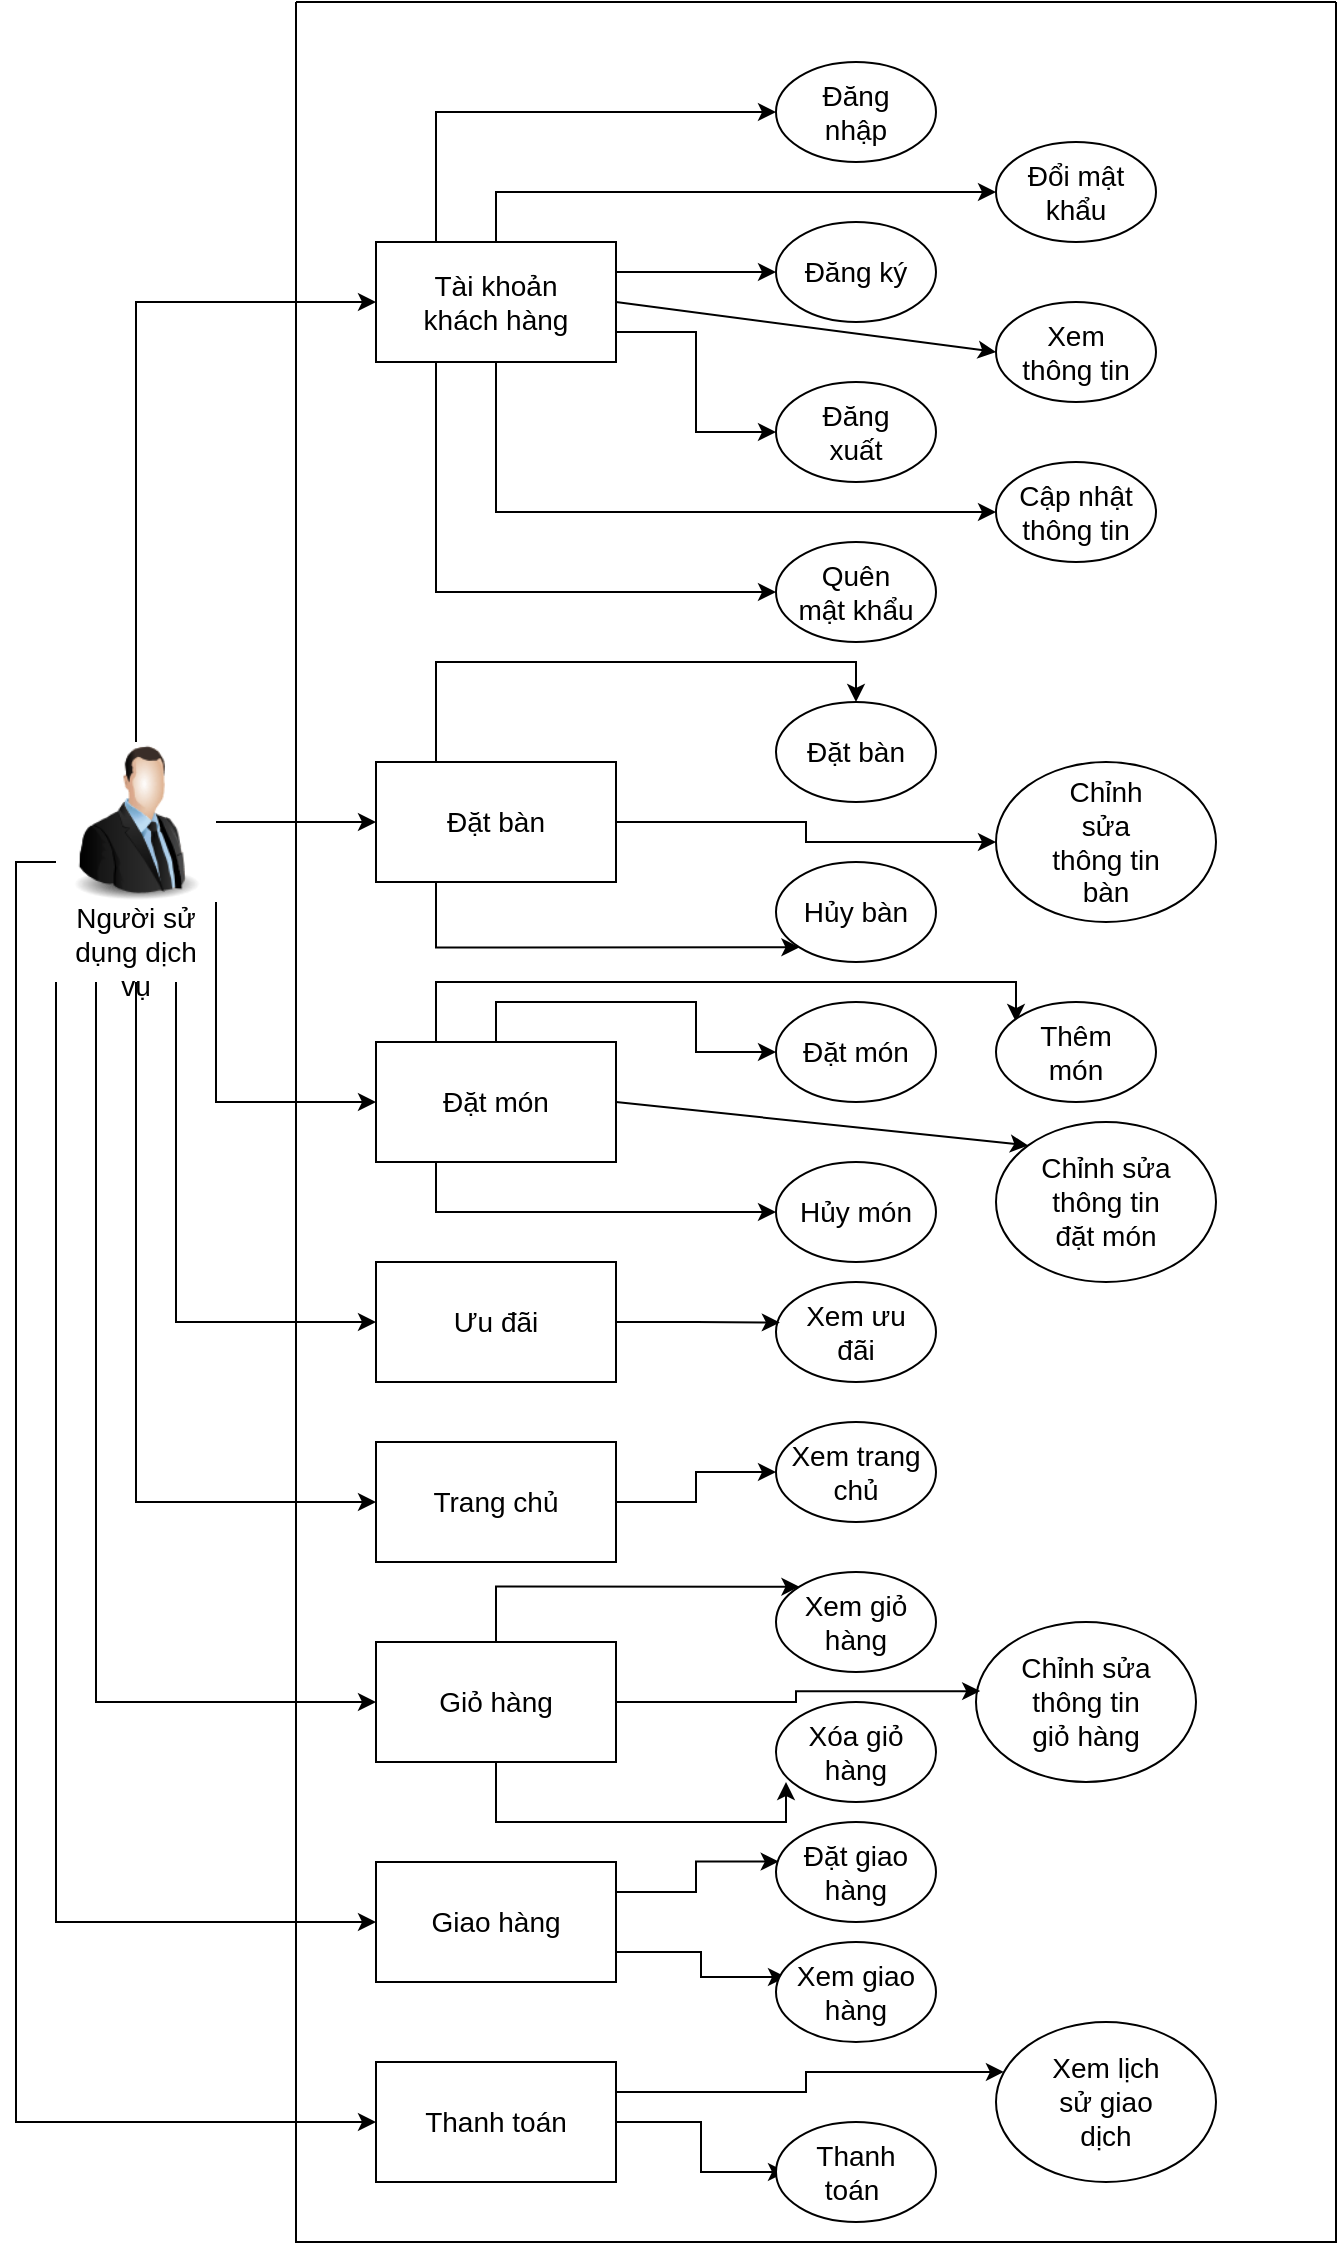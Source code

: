 <mxfile version="24.5.2" type="github">
  <diagram name="Page-1" id="KcnR14Uo1aOVWWtQjvTl">
    <mxGraphModel dx="3056" dy="2300" grid="1" gridSize="10" guides="1" tooltips="1" connect="1" arrows="1" fold="1" page="1" pageScale="1" pageWidth="850" pageHeight="1100" math="0" shadow="0">
      <root>
        <mxCell id="0" />
        <mxCell id="1" parent="0" />
        <mxCell id="R3i-ozcVEFBaGl5ib2at-175" style="edgeStyle=orthogonalEdgeStyle;rounded=0;orthogonalLoop=1;jettySize=auto;html=1;exitX=0.5;exitY=0;exitDx=0;exitDy=0;entryX=0;entryY=0.5;entryDx=0;entryDy=0;" edge="1" parent="1" source="R3i-ozcVEFBaGl5ib2at-1" target="R3i-ozcVEFBaGl5ib2at-4">
          <mxGeometry relative="1" as="geometry" />
        </mxCell>
        <mxCell id="R3i-ozcVEFBaGl5ib2at-176" style="edgeStyle=orthogonalEdgeStyle;rounded=0;orthogonalLoop=1;jettySize=auto;html=1;exitX=1;exitY=0.5;exitDx=0;exitDy=0;entryX=0;entryY=0.5;entryDx=0;entryDy=0;" edge="1" parent="1" source="R3i-ozcVEFBaGl5ib2at-1" target="R3i-ozcVEFBaGl5ib2at-27">
          <mxGeometry relative="1" as="geometry" />
        </mxCell>
        <mxCell id="R3i-ozcVEFBaGl5ib2at-177" style="edgeStyle=orthogonalEdgeStyle;rounded=0;orthogonalLoop=1;jettySize=auto;html=1;exitX=1;exitY=1;exitDx=0;exitDy=0;entryX=0;entryY=0.5;entryDx=0;entryDy=0;" edge="1" parent="1" source="R3i-ozcVEFBaGl5ib2at-1" target="R3i-ozcVEFBaGl5ib2at-55">
          <mxGeometry relative="1" as="geometry" />
        </mxCell>
        <mxCell id="R3i-ozcVEFBaGl5ib2at-182" style="edgeStyle=orthogonalEdgeStyle;rounded=0;orthogonalLoop=1;jettySize=auto;html=1;exitX=0;exitY=0.75;exitDx=0;exitDy=0;entryX=0;entryY=0.5;entryDx=0;entryDy=0;" edge="1" parent="1" source="R3i-ozcVEFBaGl5ib2at-1" target="R3i-ozcVEFBaGl5ib2at-60">
          <mxGeometry relative="1" as="geometry" />
        </mxCell>
        <mxCell id="R3i-ozcVEFBaGl5ib2at-1" value="" style="image;html=1;image=img/lib/clip_art/people/Suit_Man_128x128.png" vertex="1" parent="1">
          <mxGeometry y="320" width="80" height="80" as="geometry" />
        </mxCell>
        <mxCell id="R3i-ozcVEFBaGl5ib2at-178" style="edgeStyle=orthogonalEdgeStyle;rounded=0;orthogonalLoop=1;jettySize=auto;html=1;exitX=0.75;exitY=1;exitDx=0;exitDy=0;entryX=0;entryY=0.5;entryDx=0;entryDy=0;" edge="1" parent="1" source="R3i-ozcVEFBaGl5ib2at-2" target="R3i-ozcVEFBaGl5ib2at-56">
          <mxGeometry relative="1" as="geometry" />
        </mxCell>
        <mxCell id="R3i-ozcVEFBaGl5ib2at-179" style="edgeStyle=orthogonalEdgeStyle;rounded=0;orthogonalLoop=1;jettySize=auto;html=1;exitX=0.5;exitY=1;exitDx=0;exitDy=0;entryX=0;entryY=0.5;entryDx=0;entryDy=0;" edge="1" parent="1" source="R3i-ozcVEFBaGl5ib2at-2" target="R3i-ozcVEFBaGl5ib2at-57">
          <mxGeometry relative="1" as="geometry" />
        </mxCell>
        <mxCell id="R3i-ozcVEFBaGl5ib2at-180" style="edgeStyle=orthogonalEdgeStyle;rounded=0;orthogonalLoop=1;jettySize=auto;html=1;exitX=0.25;exitY=1;exitDx=0;exitDy=0;entryX=0;entryY=0.5;entryDx=0;entryDy=0;" edge="1" parent="1" source="R3i-ozcVEFBaGl5ib2at-2" target="R3i-ozcVEFBaGl5ib2at-58">
          <mxGeometry relative="1" as="geometry" />
        </mxCell>
        <mxCell id="R3i-ozcVEFBaGl5ib2at-181" style="edgeStyle=orthogonalEdgeStyle;rounded=0;orthogonalLoop=1;jettySize=auto;html=1;exitX=0;exitY=1;exitDx=0;exitDy=0;entryX=0;entryY=0.5;entryDx=0;entryDy=0;" edge="1" parent="1" source="R3i-ozcVEFBaGl5ib2at-2" target="R3i-ozcVEFBaGl5ib2at-59">
          <mxGeometry relative="1" as="geometry" />
        </mxCell>
        <mxCell id="R3i-ozcVEFBaGl5ib2at-2" value="&lt;font style=&quot;font-size: 14px;&quot;&gt;Người sử dụng dịch vụ&lt;/font&gt;" style="text;html=1;align=center;verticalAlign=middle;whiteSpace=wrap;rounded=0;" vertex="1" parent="1">
          <mxGeometry y="410" width="80" height="30" as="geometry" />
        </mxCell>
        <mxCell id="R3i-ozcVEFBaGl5ib2at-22" value="" style="swimlane;startSize=0;labelBackgroundColor=none;" vertex="1" parent="1">
          <mxGeometry x="120" y="-50" width="520" height="1120" as="geometry" />
        </mxCell>
        <mxCell id="R3i-ozcVEFBaGl5ib2at-77" style="edgeStyle=orthogonalEdgeStyle;rounded=0;orthogonalLoop=1;jettySize=auto;html=1;exitX=0.25;exitY=0;exitDx=0;exitDy=0;entryX=0;entryY=0.5;entryDx=0;entryDy=0;" edge="1" parent="R3i-ozcVEFBaGl5ib2at-22" source="R3i-ozcVEFBaGl5ib2at-4" target="R3i-ozcVEFBaGl5ib2at-6">
          <mxGeometry relative="1" as="geometry" />
        </mxCell>
        <mxCell id="R3i-ozcVEFBaGl5ib2at-78" style="edgeStyle=orthogonalEdgeStyle;rounded=0;orthogonalLoop=1;jettySize=auto;html=1;exitX=0.25;exitY=1;exitDx=0;exitDy=0;entryX=0;entryY=0.5;entryDx=0;entryDy=0;" edge="1" parent="R3i-ozcVEFBaGl5ib2at-22" source="R3i-ozcVEFBaGl5ib2at-4" target="R3i-ozcVEFBaGl5ib2at-9">
          <mxGeometry relative="1" as="geometry" />
        </mxCell>
        <mxCell id="R3i-ozcVEFBaGl5ib2at-80" style="edgeStyle=orthogonalEdgeStyle;rounded=0;orthogonalLoop=1;jettySize=auto;html=1;exitX=0.5;exitY=1;exitDx=0;exitDy=0;entryX=0;entryY=0.5;entryDx=0;entryDy=0;" edge="1" parent="R3i-ozcVEFBaGl5ib2at-22" source="R3i-ozcVEFBaGl5ib2at-4" target="R3i-ozcVEFBaGl5ib2at-11">
          <mxGeometry relative="1" as="geometry" />
        </mxCell>
        <mxCell id="R3i-ozcVEFBaGl5ib2at-81" style="edgeStyle=orthogonalEdgeStyle;rounded=0;orthogonalLoop=1;jettySize=auto;html=1;exitX=0.5;exitY=0;exitDx=0;exitDy=0;entryX=0;entryY=0.5;entryDx=0;entryDy=0;" edge="1" parent="R3i-ozcVEFBaGl5ib2at-22" source="R3i-ozcVEFBaGl5ib2at-4" target="R3i-ozcVEFBaGl5ib2at-10">
          <mxGeometry relative="1" as="geometry" />
        </mxCell>
        <mxCell id="R3i-ozcVEFBaGl5ib2at-84" style="edgeStyle=orthogonalEdgeStyle;rounded=0;orthogonalLoop=1;jettySize=auto;html=1;exitX=1;exitY=0.25;exitDx=0;exitDy=0;entryX=0;entryY=0.5;entryDx=0;entryDy=0;" edge="1" parent="R3i-ozcVEFBaGl5ib2at-22" source="R3i-ozcVEFBaGl5ib2at-4" target="R3i-ozcVEFBaGl5ib2at-8">
          <mxGeometry relative="1" as="geometry" />
        </mxCell>
        <mxCell id="R3i-ozcVEFBaGl5ib2at-85" style="edgeStyle=orthogonalEdgeStyle;rounded=0;orthogonalLoop=1;jettySize=auto;html=1;exitX=1;exitY=0.75;exitDx=0;exitDy=0;entryX=0;entryY=0.5;entryDx=0;entryDy=0;" edge="1" parent="R3i-ozcVEFBaGl5ib2at-22" source="R3i-ozcVEFBaGl5ib2at-4" target="R3i-ozcVEFBaGl5ib2at-12">
          <mxGeometry relative="1" as="geometry" />
        </mxCell>
        <mxCell id="R3i-ozcVEFBaGl5ib2at-4" value="" style="rounded=0;whiteSpace=wrap;html=1;" vertex="1" parent="R3i-ozcVEFBaGl5ib2at-22">
          <mxGeometry x="40" y="120" width="120" height="60" as="geometry" />
        </mxCell>
        <mxCell id="R3i-ozcVEFBaGl5ib2at-6" value="" style="ellipse;whiteSpace=wrap;html=1;" vertex="1" parent="R3i-ozcVEFBaGl5ib2at-22">
          <mxGeometry x="240" y="30" width="80" height="50" as="geometry" />
        </mxCell>
        <mxCell id="R3i-ozcVEFBaGl5ib2at-8" value="" style="ellipse;whiteSpace=wrap;html=1;" vertex="1" parent="R3i-ozcVEFBaGl5ib2at-22">
          <mxGeometry x="240" y="110" width="80" height="50" as="geometry" />
        </mxCell>
        <mxCell id="R3i-ozcVEFBaGl5ib2at-9" value="" style="ellipse;whiteSpace=wrap;html=1;" vertex="1" parent="R3i-ozcVEFBaGl5ib2at-22">
          <mxGeometry x="240" y="270" width="80" height="50" as="geometry" />
        </mxCell>
        <mxCell id="R3i-ozcVEFBaGl5ib2at-10" value="" style="ellipse;whiteSpace=wrap;html=1;" vertex="1" parent="R3i-ozcVEFBaGl5ib2at-22">
          <mxGeometry x="350" y="70" width="80" height="50" as="geometry" />
        </mxCell>
        <mxCell id="R3i-ozcVEFBaGl5ib2at-11" value="" style="ellipse;whiteSpace=wrap;html=1;" vertex="1" parent="R3i-ozcVEFBaGl5ib2at-22">
          <mxGeometry x="350" y="230" width="80" height="50" as="geometry" />
        </mxCell>
        <mxCell id="R3i-ozcVEFBaGl5ib2at-12" value="" style="ellipse;whiteSpace=wrap;html=1;" vertex="1" parent="R3i-ozcVEFBaGl5ib2at-22">
          <mxGeometry x="240" y="190" width="80" height="50" as="geometry" />
        </mxCell>
        <mxCell id="R3i-ozcVEFBaGl5ib2at-13" value="" style="ellipse;whiteSpace=wrap;html=1;" vertex="1" parent="R3i-ozcVEFBaGl5ib2at-22">
          <mxGeometry x="350" y="150" width="80" height="50" as="geometry" />
        </mxCell>
        <mxCell id="R3i-ozcVEFBaGl5ib2at-15" value="Quên mật khẩu" style="text;html=1;align=center;verticalAlign=middle;whiteSpace=wrap;rounded=0;fontSize=14;" vertex="1" parent="R3i-ozcVEFBaGl5ib2at-22">
          <mxGeometry x="250" y="280" width="60" height="30" as="geometry" />
        </mxCell>
        <mxCell id="R3i-ozcVEFBaGl5ib2at-16" value="Đăng ký" style="text;html=1;align=center;verticalAlign=middle;whiteSpace=wrap;rounded=0;fontSize=14;" vertex="1" parent="R3i-ozcVEFBaGl5ib2at-22">
          <mxGeometry x="250" y="120" width="60" height="30" as="geometry" />
        </mxCell>
        <mxCell id="R3i-ozcVEFBaGl5ib2at-17" value="Đăng xuất" style="text;html=1;align=center;verticalAlign=middle;whiteSpace=wrap;rounded=0;fontSize=14;" vertex="1" parent="R3i-ozcVEFBaGl5ib2at-22">
          <mxGeometry x="250" y="200" width="60" height="30" as="geometry" />
        </mxCell>
        <mxCell id="R3i-ozcVEFBaGl5ib2at-18" value="Xem thông tin" style="text;html=1;align=center;verticalAlign=middle;whiteSpace=wrap;rounded=0;fontSize=14;" vertex="1" parent="R3i-ozcVEFBaGl5ib2at-22">
          <mxGeometry x="360" y="160" width="60" height="30" as="geometry" />
        </mxCell>
        <mxCell id="R3i-ozcVEFBaGl5ib2at-19" value="Cập nhật thông tin" style="text;html=1;align=center;verticalAlign=middle;whiteSpace=wrap;rounded=0;fontSize=14;" vertex="1" parent="R3i-ozcVEFBaGl5ib2at-22">
          <mxGeometry x="360" y="240" width="60" height="30" as="geometry" />
        </mxCell>
        <mxCell id="R3i-ozcVEFBaGl5ib2at-20" value="Đổi mật khẩu" style="text;html=1;align=center;verticalAlign=middle;whiteSpace=wrap;rounded=0;fontSize=14;" vertex="1" parent="R3i-ozcVEFBaGl5ib2at-22">
          <mxGeometry x="360" y="80" width="60" height="30" as="geometry" />
        </mxCell>
        <mxCell id="R3i-ozcVEFBaGl5ib2at-25" value="&lt;font style=&quot;font-size: 14px;&quot;&gt;Đăng nhập&lt;/font&gt;" style="text;html=1;align=center;verticalAlign=middle;whiteSpace=wrap;rounded=0;" vertex="1" parent="R3i-ozcVEFBaGl5ib2at-22">
          <mxGeometry x="250" y="40" width="60" height="30" as="geometry" />
        </mxCell>
        <mxCell id="R3i-ozcVEFBaGl5ib2at-24" value="&lt;font style=&quot;font-size: 14px;&quot;&gt;Tài khoản khách hàng&lt;/font&gt;" style="text;html=1;align=center;verticalAlign=middle;whiteSpace=wrap;rounded=0;" vertex="1" parent="R3i-ozcVEFBaGl5ib2at-22">
          <mxGeometry x="60" y="135" width="80" height="30" as="geometry" />
        </mxCell>
        <mxCell id="R3i-ozcVEFBaGl5ib2at-93" style="edgeStyle=orthogonalEdgeStyle;rounded=0;orthogonalLoop=1;jettySize=auto;html=1;exitX=0.25;exitY=0;exitDx=0;exitDy=0;entryX=0.5;entryY=0;entryDx=0;entryDy=0;" edge="1" parent="R3i-ozcVEFBaGl5ib2at-22" source="R3i-ozcVEFBaGl5ib2at-27" target="R3i-ozcVEFBaGl5ib2at-49">
          <mxGeometry relative="1" as="geometry" />
        </mxCell>
        <mxCell id="R3i-ozcVEFBaGl5ib2at-94" style="edgeStyle=orthogonalEdgeStyle;rounded=0;orthogonalLoop=1;jettySize=auto;html=1;exitX=0.25;exitY=1;exitDx=0;exitDy=0;entryX=0;entryY=1;entryDx=0;entryDy=0;" edge="1" parent="R3i-ozcVEFBaGl5ib2at-22" source="R3i-ozcVEFBaGl5ib2at-27" target="R3i-ozcVEFBaGl5ib2at-50">
          <mxGeometry relative="1" as="geometry" />
        </mxCell>
        <mxCell id="R3i-ozcVEFBaGl5ib2at-95" style="edgeStyle=orthogonalEdgeStyle;rounded=0;orthogonalLoop=1;jettySize=auto;html=1;exitX=1;exitY=0.5;exitDx=0;exitDy=0;entryX=0;entryY=0.5;entryDx=0;entryDy=0;" edge="1" parent="R3i-ozcVEFBaGl5ib2at-22" source="R3i-ozcVEFBaGl5ib2at-27" target="R3i-ozcVEFBaGl5ib2at-51">
          <mxGeometry relative="1" as="geometry" />
        </mxCell>
        <mxCell id="R3i-ozcVEFBaGl5ib2at-27" value="" style="rounded=0;whiteSpace=wrap;html=1;" vertex="1" parent="R3i-ozcVEFBaGl5ib2at-22">
          <mxGeometry x="40" y="380" width="120" height="60" as="geometry" />
        </mxCell>
        <mxCell id="R3i-ozcVEFBaGl5ib2at-28" value="&lt;font style=&quot;font-size: 14px;&quot;&gt;Đặt bàn&lt;/font&gt;" style="text;html=1;align=center;verticalAlign=middle;whiteSpace=wrap;rounded=0;" vertex="1" parent="R3i-ozcVEFBaGl5ib2at-22">
          <mxGeometry x="70" y="395" width="60" height="30" as="geometry" />
        </mxCell>
        <mxCell id="R3i-ozcVEFBaGl5ib2at-49" value="" style="ellipse;whiteSpace=wrap;html=1;" vertex="1" parent="R3i-ozcVEFBaGl5ib2at-22">
          <mxGeometry x="240" y="350" width="80" height="50" as="geometry" />
        </mxCell>
        <mxCell id="R3i-ozcVEFBaGl5ib2at-50" value="" style="ellipse;whiteSpace=wrap;html=1;" vertex="1" parent="R3i-ozcVEFBaGl5ib2at-22">
          <mxGeometry x="240" y="430" width="80" height="50" as="geometry" />
        </mxCell>
        <mxCell id="R3i-ozcVEFBaGl5ib2at-51" value="" style="ellipse;whiteSpace=wrap;html=1;" vertex="1" parent="R3i-ozcVEFBaGl5ib2at-22">
          <mxGeometry x="350" y="380" width="110" height="80" as="geometry" />
        </mxCell>
        <mxCell id="R3i-ozcVEFBaGl5ib2at-52" value="Đặt bàn" style="text;html=1;align=center;verticalAlign=middle;whiteSpace=wrap;rounded=0;fontSize=14;" vertex="1" parent="R3i-ozcVEFBaGl5ib2at-22">
          <mxGeometry x="250" y="360" width="60" height="30" as="geometry" />
        </mxCell>
        <mxCell id="R3i-ozcVEFBaGl5ib2at-53" value="Hủy bàn" style="text;html=1;align=center;verticalAlign=middle;whiteSpace=wrap;rounded=0;fontSize=14;" vertex="1" parent="R3i-ozcVEFBaGl5ib2at-22">
          <mxGeometry x="250" y="440" width="60" height="30" as="geometry" />
        </mxCell>
        <mxCell id="R3i-ozcVEFBaGl5ib2at-54" value="Chỉnh sửa thông tin bàn" style="text;html=1;align=center;verticalAlign=middle;whiteSpace=wrap;rounded=0;fontSize=14;" vertex="1" parent="R3i-ozcVEFBaGl5ib2at-22">
          <mxGeometry x="375" y="405" width="60" height="30" as="geometry" />
        </mxCell>
        <mxCell id="R3i-ozcVEFBaGl5ib2at-86" style="edgeStyle=orthogonalEdgeStyle;rounded=0;orthogonalLoop=1;jettySize=auto;html=1;exitX=0.25;exitY=0;exitDx=0;exitDy=0;entryX=0;entryY=0;entryDx=0;entryDy=0;" edge="1" parent="R3i-ozcVEFBaGl5ib2at-22" source="R3i-ozcVEFBaGl5ib2at-55" target="R3i-ozcVEFBaGl5ib2at-72">
          <mxGeometry relative="1" as="geometry" />
        </mxCell>
        <mxCell id="R3i-ozcVEFBaGl5ib2at-88" style="edgeStyle=orthogonalEdgeStyle;rounded=0;orthogonalLoop=1;jettySize=auto;html=1;exitX=0.5;exitY=0;exitDx=0;exitDy=0;entryX=0;entryY=0.5;entryDx=0;entryDy=0;" edge="1" parent="R3i-ozcVEFBaGl5ib2at-22" source="R3i-ozcVEFBaGl5ib2at-55" target="R3i-ozcVEFBaGl5ib2at-67">
          <mxGeometry relative="1" as="geometry" />
        </mxCell>
        <mxCell id="R3i-ozcVEFBaGl5ib2at-89" style="edgeStyle=orthogonalEdgeStyle;rounded=0;orthogonalLoop=1;jettySize=auto;html=1;exitX=0.25;exitY=1;exitDx=0;exitDy=0;entryX=0;entryY=0.5;entryDx=0;entryDy=0;" edge="1" parent="R3i-ozcVEFBaGl5ib2at-22" source="R3i-ozcVEFBaGl5ib2at-55" target="R3i-ozcVEFBaGl5ib2at-68">
          <mxGeometry relative="1" as="geometry" />
        </mxCell>
        <mxCell id="R3i-ozcVEFBaGl5ib2at-55" value="" style="rounded=0;whiteSpace=wrap;html=1;" vertex="1" parent="R3i-ozcVEFBaGl5ib2at-22">
          <mxGeometry x="40" y="520" width="120" height="60" as="geometry" />
        </mxCell>
        <mxCell id="R3i-ozcVEFBaGl5ib2at-56" value="" style="rounded=0;whiteSpace=wrap;html=1;" vertex="1" parent="R3i-ozcVEFBaGl5ib2at-22">
          <mxGeometry x="40" y="630" width="120" height="60" as="geometry" />
        </mxCell>
        <mxCell id="R3i-ozcVEFBaGl5ib2at-174" style="edgeStyle=orthogonalEdgeStyle;rounded=0;orthogonalLoop=1;jettySize=auto;html=1;exitX=1;exitY=0.5;exitDx=0;exitDy=0;entryX=0;entryY=0.5;entryDx=0;entryDy=0;" edge="1" parent="R3i-ozcVEFBaGl5ib2at-22" source="R3i-ozcVEFBaGl5ib2at-57" target="R3i-ozcVEFBaGl5ib2at-103">
          <mxGeometry relative="1" as="geometry" />
        </mxCell>
        <mxCell id="R3i-ozcVEFBaGl5ib2at-57" value="" style="rounded=0;whiteSpace=wrap;html=1;" vertex="1" parent="R3i-ozcVEFBaGl5ib2at-22">
          <mxGeometry x="40" y="720" width="120" height="60" as="geometry" />
        </mxCell>
        <mxCell id="R3i-ozcVEFBaGl5ib2at-195" style="edgeStyle=orthogonalEdgeStyle;rounded=0;orthogonalLoop=1;jettySize=auto;html=1;exitX=0.5;exitY=0;exitDx=0;exitDy=0;entryX=0;entryY=0;entryDx=0;entryDy=0;" edge="1" parent="R3i-ozcVEFBaGl5ib2at-22" source="R3i-ozcVEFBaGl5ib2at-58" target="R3i-ozcVEFBaGl5ib2at-168">
          <mxGeometry relative="1" as="geometry" />
        </mxCell>
        <mxCell id="R3i-ozcVEFBaGl5ib2at-196" style="edgeStyle=orthogonalEdgeStyle;rounded=0;orthogonalLoop=1;jettySize=auto;html=1;exitX=0.5;exitY=1;exitDx=0;exitDy=0;entryX=0;entryY=1;entryDx=0;entryDy=0;" edge="1" parent="R3i-ozcVEFBaGl5ib2at-22" source="R3i-ozcVEFBaGl5ib2at-58" target="R3i-ozcVEFBaGl5ib2at-190">
          <mxGeometry relative="1" as="geometry" />
        </mxCell>
        <mxCell id="R3i-ozcVEFBaGl5ib2at-58" value="" style="rounded=0;whiteSpace=wrap;html=1;" vertex="1" parent="R3i-ozcVEFBaGl5ib2at-22">
          <mxGeometry x="40" y="820" width="120" height="60" as="geometry" />
        </mxCell>
        <mxCell id="R3i-ozcVEFBaGl5ib2at-203" style="edgeStyle=orthogonalEdgeStyle;rounded=0;orthogonalLoop=1;jettySize=auto;html=1;exitX=1;exitY=0.75;exitDx=0;exitDy=0;entryX=0;entryY=0.25;entryDx=0;entryDy=0;" edge="1" parent="R3i-ozcVEFBaGl5ib2at-22" source="R3i-ozcVEFBaGl5ib2at-59" target="R3i-ozcVEFBaGl5ib2at-192">
          <mxGeometry relative="1" as="geometry" />
        </mxCell>
        <mxCell id="R3i-ozcVEFBaGl5ib2at-59" value="" style="rounded=0;whiteSpace=wrap;html=1;" vertex="1" parent="R3i-ozcVEFBaGl5ib2at-22">
          <mxGeometry x="40" y="930" width="120" height="60" as="geometry" />
        </mxCell>
        <mxCell id="R3i-ozcVEFBaGl5ib2at-204" value="" style="edgeStyle=orthogonalEdgeStyle;rounded=0;orthogonalLoop=1;jettySize=auto;html=1;" edge="1" parent="R3i-ozcVEFBaGl5ib2at-22" source="R3i-ozcVEFBaGl5ib2at-60" target="R3i-ozcVEFBaGl5ib2at-193">
          <mxGeometry relative="1" as="geometry" />
        </mxCell>
        <mxCell id="R3i-ozcVEFBaGl5ib2at-60" value="" style="rounded=0;whiteSpace=wrap;html=1;" vertex="1" parent="R3i-ozcVEFBaGl5ib2at-22">
          <mxGeometry x="40" y="1030" width="120" height="60" as="geometry" />
        </mxCell>
        <mxCell id="R3i-ozcVEFBaGl5ib2at-61" value="&lt;font style=&quot;font-size: 14px;&quot;&gt;Đặt món&lt;/font&gt;" style="text;html=1;align=center;verticalAlign=middle;whiteSpace=wrap;rounded=0;" vertex="1" parent="R3i-ozcVEFBaGl5ib2at-22">
          <mxGeometry x="70" y="535" width="60" height="30" as="geometry" />
        </mxCell>
        <mxCell id="R3i-ozcVEFBaGl5ib2at-62" value="&lt;span style=&quot;font-size: 14px;&quot;&gt;Ưu đãi&lt;/span&gt;" style="text;html=1;align=center;verticalAlign=middle;whiteSpace=wrap;rounded=0;" vertex="1" parent="R3i-ozcVEFBaGl5ib2at-22">
          <mxGeometry x="70" y="645" width="60" height="30" as="geometry" />
        </mxCell>
        <mxCell id="R3i-ozcVEFBaGl5ib2at-63" value="&lt;font style=&quot;font-size: 14px;&quot;&gt;Trang chủ&lt;/font&gt;" style="text;html=1;align=center;verticalAlign=middle;whiteSpace=wrap;rounded=0;" vertex="1" parent="R3i-ozcVEFBaGl5ib2at-22">
          <mxGeometry x="65" y="735" width="70" height="30" as="geometry" />
        </mxCell>
        <mxCell id="R3i-ozcVEFBaGl5ib2at-64" value="&lt;font style=&quot;font-size: 14px;&quot;&gt;Giao hàng&lt;/font&gt;" style="text;html=1;align=center;verticalAlign=middle;whiteSpace=wrap;rounded=0;" vertex="1" parent="R3i-ozcVEFBaGl5ib2at-22">
          <mxGeometry x="65" y="945" width="70" height="30" as="geometry" />
        </mxCell>
        <mxCell id="R3i-ozcVEFBaGl5ib2at-65" value="&lt;font style=&quot;font-size: 14px;&quot;&gt;Giỏ hàng&lt;/font&gt;" style="text;html=1;align=center;verticalAlign=middle;whiteSpace=wrap;rounded=0;" vertex="1" parent="R3i-ozcVEFBaGl5ib2at-22">
          <mxGeometry x="70" y="835" width="60" height="30" as="geometry" />
        </mxCell>
        <mxCell id="R3i-ozcVEFBaGl5ib2at-66" value="&lt;font style=&quot;font-size: 14px;&quot;&gt;Thanh toán&lt;/font&gt;" style="text;html=1;align=center;verticalAlign=middle;whiteSpace=wrap;rounded=0;" vertex="1" parent="R3i-ozcVEFBaGl5ib2at-22">
          <mxGeometry x="60" y="1045" width="80" height="30" as="geometry" />
        </mxCell>
        <mxCell id="R3i-ozcVEFBaGl5ib2at-67" value="" style="ellipse;whiteSpace=wrap;html=1;" vertex="1" parent="R3i-ozcVEFBaGl5ib2at-22">
          <mxGeometry x="240" y="500" width="80" height="50" as="geometry" />
        </mxCell>
        <mxCell id="R3i-ozcVEFBaGl5ib2at-68" value="" style="ellipse;whiteSpace=wrap;html=1;" vertex="1" parent="R3i-ozcVEFBaGl5ib2at-22">
          <mxGeometry x="240" y="580" width="80" height="50" as="geometry" />
        </mxCell>
        <mxCell id="R3i-ozcVEFBaGl5ib2at-69" value="" style="ellipse;whiteSpace=wrap;html=1;" vertex="1" parent="R3i-ozcVEFBaGl5ib2at-22">
          <mxGeometry x="350" y="500" width="80" height="50" as="geometry" />
        </mxCell>
        <mxCell id="R3i-ozcVEFBaGl5ib2at-70" value="" style="ellipse;whiteSpace=wrap;html=1;" vertex="1" parent="R3i-ozcVEFBaGl5ib2at-22">
          <mxGeometry x="350" y="560" width="110" height="80" as="geometry" />
        </mxCell>
        <mxCell id="R3i-ozcVEFBaGl5ib2at-71" value="Đặt món" style="text;html=1;align=center;verticalAlign=middle;whiteSpace=wrap;rounded=0;fontSize=14;" vertex="1" parent="R3i-ozcVEFBaGl5ib2at-22">
          <mxGeometry x="250" y="510" width="60" height="30" as="geometry" />
        </mxCell>
        <mxCell id="R3i-ozcVEFBaGl5ib2at-72" value="Thêm món" style="text;html=1;align=center;verticalAlign=middle;whiteSpace=wrap;rounded=0;fontSize=14;" vertex="1" parent="R3i-ozcVEFBaGl5ib2at-22">
          <mxGeometry x="360" y="510" width="60" height="30" as="geometry" />
        </mxCell>
        <mxCell id="R3i-ozcVEFBaGl5ib2at-73" value="Chỉnh sửa thông tin đặt món" style="text;html=1;align=center;verticalAlign=middle;whiteSpace=wrap;rounded=0;fontSize=14;" vertex="1" parent="R3i-ozcVEFBaGl5ib2at-22">
          <mxGeometry x="370" y="580" width="70" height="40" as="geometry" />
        </mxCell>
        <mxCell id="R3i-ozcVEFBaGl5ib2at-74" value="Hủy món" style="text;html=1;align=center;verticalAlign=middle;whiteSpace=wrap;rounded=0;fontSize=14;" vertex="1" parent="R3i-ozcVEFBaGl5ib2at-22">
          <mxGeometry x="250" y="590" width="60" height="30" as="geometry" />
        </mxCell>
        <mxCell id="R3i-ozcVEFBaGl5ib2at-83" value="" style="endArrow=classic;html=1;rounded=0;exitX=1;exitY=0.5;exitDx=0;exitDy=0;entryX=0;entryY=0.5;entryDx=0;entryDy=0;" edge="1" parent="R3i-ozcVEFBaGl5ib2at-22" source="R3i-ozcVEFBaGl5ib2at-4" target="R3i-ozcVEFBaGl5ib2at-13">
          <mxGeometry width="50" height="50" relative="1" as="geometry">
            <mxPoint x="290" y="290" as="sourcePoint" />
            <mxPoint x="340" y="240" as="targetPoint" />
          </mxGeometry>
        </mxCell>
        <mxCell id="R3i-ozcVEFBaGl5ib2at-92" value="" style="endArrow=classic;html=1;rounded=0;exitX=1;exitY=0.5;exitDx=0;exitDy=0;entryX=0;entryY=0;entryDx=0;entryDy=0;" edge="1" parent="R3i-ozcVEFBaGl5ib2at-22" source="R3i-ozcVEFBaGl5ib2at-55" target="R3i-ozcVEFBaGl5ib2at-70">
          <mxGeometry width="50" height="50" relative="1" as="geometry">
            <mxPoint x="290" y="550" as="sourcePoint" />
            <mxPoint x="340" y="500" as="targetPoint" />
          </mxGeometry>
        </mxCell>
        <mxCell id="R3i-ozcVEFBaGl5ib2at-97" value="" style="ellipse;whiteSpace=wrap;html=1;" vertex="1" parent="R3i-ozcVEFBaGl5ib2at-22">
          <mxGeometry x="240" y="640" width="80" height="50" as="geometry" />
        </mxCell>
        <mxCell id="R3i-ozcVEFBaGl5ib2at-98" value="Xem ưu đãi" style="text;html=1;align=center;verticalAlign=middle;whiteSpace=wrap;rounded=0;fontSize=14;" vertex="1" parent="R3i-ozcVEFBaGl5ib2at-22">
          <mxGeometry x="250" y="650" width="60" height="30" as="geometry" />
        </mxCell>
        <mxCell id="R3i-ozcVEFBaGl5ib2at-99" style="edgeStyle=orthogonalEdgeStyle;rounded=0;orthogonalLoop=1;jettySize=auto;html=1;exitX=1;exitY=0.5;exitDx=0;exitDy=0;entryX=0.024;entryY=0.405;entryDx=0;entryDy=0;entryPerimeter=0;" edge="1" parent="R3i-ozcVEFBaGl5ib2at-22" source="R3i-ozcVEFBaGl5ib2at-56" target="R3i-ozcVEFBaGl5ib2at-97">
          <mxGeometry relative="1" as="geometry" />
        </mxCell>
        <mxCell id="R3i-ozcVEFBaGl5ib2at-103" value="" style="ellipse;whiteSpace=wrap;html=1;" vertex="1" parent="R3i-ozcVEFBaGl5ib2at-22">
          <mxGeometry x="240" y="710" width="80" height="50" as="geometry" />
        </mxCell>
        <mxCell id="R3i-ozcVEFBaGl5ib2at-168" value="" style="ellipse;whiteSpace=wrap;html=1;" vertex="1" parent="R3i-ozcVEFBaGl5ib2at-22">
          <mxGeometry x="240" y="785" width="80" height="50" as="geometry" />
        </mxCell>
        <mxCell id="R3i-ozcVEFBaGl5ib2at-169" value="" style="ellipse;whiteSpace=wrap;html=1;" vertex="1" parent="R3i-ozcVEFBaGl5ib2at-22">
          <mxGeometry x="240" y="850" width="80" height="50" as="geometry" />
        </mxCell>
        <mxCell id="R3i-ozcVEFBaGl5ib2at-172" value="" style="ellipse;whiteSpace=wrap;html=1;" vertex="1" parent="R3i-ozcVEFBaGl5ib2at-22">
          <mxGeometry x="340" y="810" width="110" height="80" as="geometry" />
        </mxCell>
        <mxCell id="R3i-ozcVEFBaGl5ib2at-173" value="Xem trang chủ" style="text;html=1;align=center;verticalAlign=middle;whiteSpace=wrap;rounded=0;fontSize=14;" vertex="1" parent="R3i-ozcVEFBaGl5ib2at-22">
          <mxGeometry x="245" y="720" width="70" height="30" as="geometry" />
        </mxCell>
        <mxCell id="R3i-ozcVEFBaGl5ib2at-183" value="" style="ellipse;whiteSpace=wrap;html=1;" vertex="1" parent="R3i-ozcVEFBaGl5ib2at-22">
          <mxGeometry x="240" y="910" width="80" height="50" as="geometry" />
        </mxCell>
        <mxCell id="R3i-ozcVEFBaGl5ib2at-184" style="edgeStyle=orthogonalEdgeStyle;rounded=0;orthogonalLoop=1;jettySize=auto;html=1;exitX=1;exitY=0.5;exitDx=0;exitDy=0;entryX=0.019;entryY=0.432;entryDx=0;entryDy=0;entryPerimeter=0;" edge="1" parent="R3i-ozcVEFBaGl5ib2at-22" source="R3i-ozcVEFBaGl5ib2at-58" target="R3i-ozcVEFBaGl5ib2at-172">
          <mxGeometry relative="1" as="geometry" />
        </mxCell>
        <mxCell id="R3i-ozcVEFBaGl5ib2at-185" value="" style="ellipse;whiteSpace=wrap;html=1;" vertex="1" parent="R3i-ozcVEFBaGl5ib2at-22">
          <mxGeometry x="240" y="970" width="80" height="50" as="geometry" />
        </mxCell>
        <mxCell id="R3i-ozcVEFBaGl5ib2at-186" value="" style="ellipse;whiteSpace=wrap;html=1;" vertex="1" parent="R3i-ozcVEFBaGl5ib2at-22">
          <mxGeometry x="240" y="1060" width="80" height="50" as="geometry" />
        </mxCell>
        <mxCell id="R3i-ozcVEFBaGl5ib2at-188" value="Xem giỏ hàng" style="text;html=1;align=center;verticalAlign=middle;whiteSpace=wrap;rounded=0;fontSize=14;" vertex="1" parent="R3i-ozcVEFBaGl5ib2at-22">
          <mxGeometry x="245" y="795" width="70" height="30" as="geometry" />
        </mxCell>
        <mxCell id="R3i-ozcVEFBaGl5ib2at-189" value="Chỉnh sửa thông tin giỏ hàng" style="text;html=1;align=center;verticalAlign=middle;whiteSpace=wrap;rounded=0;fontSize=14;" vertex="1" parent="R3i-ozcVEFBaGl5ib2at-22">
          <mxGeometry x="360" y="835" width="70" height="30" as="geometry" />
        </mxCell>
        <mxCell id="R3i-ozcVEFBaGl5ib2at-190" value="Xóa giỏ hàng" style="text;html=1;align=center;verticalAlign=middle;whiteSpace=wrap;rounded=0;fontSize=14;" vertex="1" parent="R3i-ozcVEFBaGl5ib2at-22">
          <mxGeometry x="245" y="860" width="70" height="30" as="geometry" />
        </mxCell>
        <mxCell id="R3i-ozcVEFBaGl5ib2at-191" value="Đặt giao hàng" style="text;html=1;align=center;verticalAlign=middle;whiteSpace=wrap;rounded=0;fontSize=14;" vertex="1" parent="R3i-ozcVEFBaGl5ib2at-22">
          <mxGeometry x="245" y="920" width="70" height="30" as="geometry" />
        </mxCell>
        <mxCell id="R3i-ozcVEFBaGl5ib2at-192" value="Xem giao hàng" style="text;html=1;align=center;verticalAlign=middle;whiteSpace=wrap;rounded=0;fontSize=14;" vertex="1" parent="R3i-ozcVEFBaGl5ib2at-22">
          <mxGeometry x="245" y="980" width="70" height="30" as="geometry" />
        </mxCell>
        <mxCell id="R3i-ozcVEFBaGl5ib2at-193" value="Thanh toán&amp;nbsp;" style="text;html=1;align=center;verticalAlign=middle;whiteSpace=wrap;rounded=0;fontSize=14;" vertex="1" parent="R3i-ozcVEFBaGl5ib2at-22">
          <mxGeometry x="245" y="1070" width="70" height="30" as="geometry" />
        </mxCell>
        <mxCell id="R3i-ozcVEFBaGl5ib2at-198" value="" style="ellipse;whiteSpace=wrap;html=1;" vertex="1" parent="R3i-ozcVEFBaGl5ib2at-22">
          <mxGeometry x="350" y="1010" width="110" height="80" as="geometry" />
        </mxCell>
        <mxCell id="R3i-ozcVEFBaGl5ib2at-201" value="Xem lịch sử giao dịch" style="text;html=1;align=center;verticalAlign=middle;whiteSpace=wrap;rounded=0;fontSize=14;" vertex="1" parent="R3i-ozcVEFBaGl5ib2at-22">
          <mxGeometry x="370" y="1035" width="70" height="30" as="geometry" />
        </mxCell>
        <mxCell id="R3i-ozcVEFBaGl5ib2at-202" style="edgeStyle=orthogonalEdgeStyle;rounded=0;orthogonalLoop=1;jettySize=auto;html=1;exitX=1;exitY=0.25;exitDx=0;exitDy=0;entryX=0.017;entryY=0.396;entryDx=0;entryDy=0;entryPerimeter=0;" edge="1" parent="R3i-ozcVEFBaGl5ib2at-22" source="R3i-ozcVEFBaGl5ib2at-59" target="R3i-ozcVEFBaGl5ib2at-183">
          <mxGeometry relative="1" as="geometry" />
        </mxCell>
        <mxCell id="R3i-ozcVEFBaGl5ib2at-205" style="edgeStyle=orthogonalEdgeStyle;rounded=0;orthogonalLoop=1;jettySize=auto;html=1;exitX=1;exitY=0.25;exitDx=0;exitDy=0;entryX=0.036;entryY=0.312;entryDx=0;entryDy=0;entryPerimeter=0;" edge="1" parent="R3i-ozcVEFBaGl5ib2at-22" source="R3i-ozcVEFBaGl5ib2at-60" target="R3i-ozcVEFBaGl5ib2at-198">
          <mxGeometry relative="1" as="geometry" />
        </mxCell>
      </root>
    </mxGraphModel>
  </diagram>
</mxfile>

